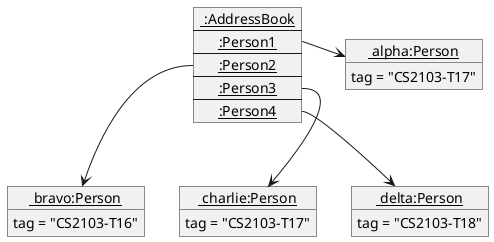 @startuml
'https://plantuml.com/object-diagram

object "<u> alpha:Person" as Alpha {
    tag = "CS2103-T17"
}
object "<u> bravo:Person" as Bravo {
    tag = "CS2103-T16"
}
object "<u> charlie:Person" as Charlie {
    tag = "CS2103-T17"
}
object "<u> delta:Person" as Delta {
    tag = "CS2103-T18"
}

map "<u> :AddressBook" as AddressBook {
 <u>:Person1 *-> Alpha
 <u>:Person2 *--> Bravo
 <u>:Person3 *--> Charlie
 <u>:Person4 *--> Delta
}
@enduml
